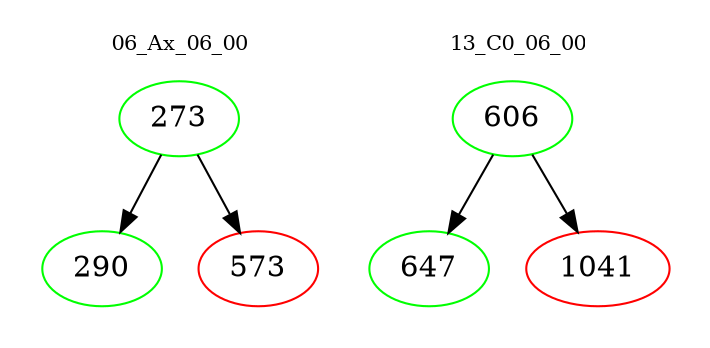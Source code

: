 digraph{
subgraph cluster_0 {
color = white
label = "06_Ax_06_00";
fontsize=10;
T0_273 [label="273", color="green"]
T0_273 -> T0_290 [color="black"]
T0_290 [label="290", color="green"]
T0_273 -> T0_573 [color="black"]
T0_573 [label="573", color="red"]
}
subgraph cluster_1 {
color = white
label = "13_C0_06_00";
fontsize=10;
T1_606 [label="606", color="green"]
T1_606 -> T1_647 [color="black"]
T1_647 [label="647", color="green"]
T1_606 -> T1_1041 [color="black"]
T1_1041 [label="1041", color="red"]
}
}
